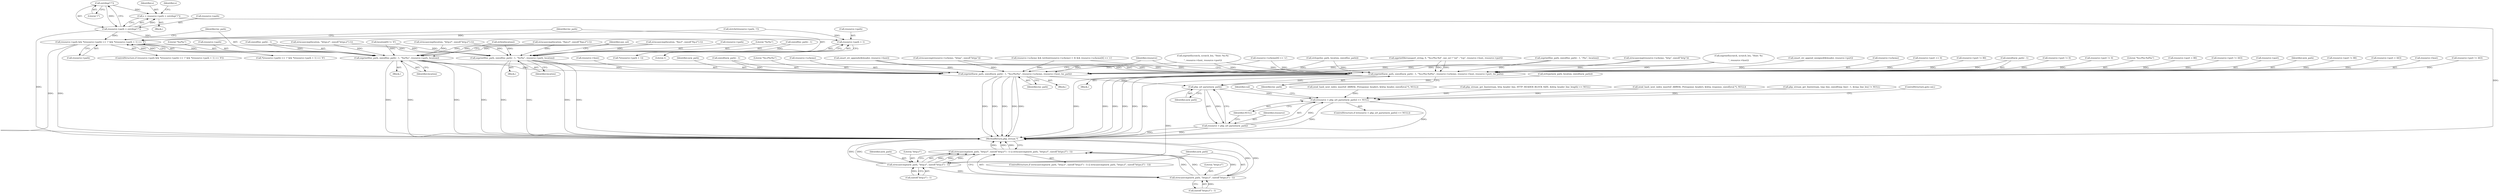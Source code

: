 digraph "0_php-src_523f230c831d7b33353203fa34aee4e92ac12bba@API" {
"1003035" [label="(Call,estrdup(\"/\"))"];
"1003029" [label="(Call,s = resource->path = estrdup(\"/\"))"];
"1003031" [label="(Call,resource->path = estrdup(\"/\"))"];
"1003049" [label="(Call,resource->path && *(resource->path) == '/' && *(resource->path + 1) == '\0')"];
"1003069" [label="(Call,snprintf(loc_path, sizeof(loc_path) - 1, \"%s%s\", resource->path, location))"];
"1003128" [label="(Call,snprintf(new_path, sizeof(new_path) - 1, \"%s://%s:%d%s\", resource->scheme, resource->host, resource->port, loc_path))"];
"1003174" [label="(Call,php_url_parse(new_path))"];
"1003171" [label="(Call,(resource = php_url_parse(new_path)) == NULL)"];
"1003172" [label="(Call,resource = php_url_parse(new_path))"];
"1003216" [label="(Call,strncasecmp(new_path, \"http://\", sizeof(\"http://\") - 1))"];
"1003215" [label="(Call,strncasecmp(new_path, \"http://\", sizeof(\"http://\") - 1) || strncasecmp(new_path, \"https://\", sizeof(\"https://\") - 1))"];
"1003223" [label="(Call,strncasecmp(new_path, \"https://\", sizeof(\"https://\") - 1))"];
"1003147" [label="(Call,snprintf(new_path, sizeof(new_path) - 1, \"%s://%s%s\", resource->scheme, resource->host, loc_path))"];
"1003082" [label="(Call,snprintf(loc_path, sizeof(loc_path) - 1, \"%s/%s\", resource->path, location))"];
"1003062" [label="(Call,resource->path + 1)"];
"1003036" [label="(Literal,\"/\")"];
"1002951" [label="(Call,strlen(location))"];
"1000646" [label="(Call,smart_str_append_unsigned(&header, resource->port))"];
"1000314" [label="(Call,strncasecmp(resource->scheme, \"http\", sizeof(\"http\")))"];
"1002129" [label="(Call,snprintf(scratch, scratch_len, \"Host: %s\r\n\", resource->host))"];
"1003180" [label="(Identifier,val)"];
"1003135" [label="(Call,resource->scheme)"];
"1003223" [label="(Call,strncasecmp(new_path, \"https://\", sizeof(\"https://\") - 1))"];
"1003029" [label="(Call,s = resource->path = estrdup(\"/\"))"];
"1003050" [label="(Call,resource->path)"];
"1003176" [label="(Identifier,NULL)"];
"1003045" [label="(Identifier,s)"];
"1000636" [label="(Call,smart_str_appends(&header, resource->host))"];
"1003048" [label="(ControlStructure,if (resource->path && *(resource->path) == '/' && *(resource->path + 1) == '\0'))"];
"1003069" [label="(Call,snprintf(loc_path, sizeof(loc_path) - 1, \"%s%s\", resource->path, location))"];
"1002881" [label="(Call,zend_hash_next_index_insert(Z_ARRVAL_P(response_header), &http_header, sizeof(zval *), NULL))"];
"1003007" [label="(Call,strrchr(resource->path, '/'))"];
"1003083" [label="(Identifier,loc_path)"];
"1002109" [label="(Call,snprintf(scratch, scratch_len, \"Host: %s:%i\r\n\", resource->host, resource->port))"];
"1003082" [label="(Call,snprintf(loc_path, sizeof(loc_path) - 1, \"%s/%s\", resource->path, location))"];
"1003070" [label="(Identifier,loc_path)"];
"1000431" [label="(Call,resource->port == 0)"];
"1003154" [label="(Call,resource->scheme)"];
"1003122" [label="(Call,resource->port != 80)"];
"1003217" [label="(Identifier,new_path)"];
"1003068" [label="(Block,)"];
"1003149" [label="(Call,sizeof(new_path) - 1)"];
"1003214" [label="(ControlStructure,if (strncasecmp(new_path, \"http://\", sizeof(\"http://\") - 1) || strncasecmp(new_path, \"https://\", sizeof(\"https://\") - 1)))"];
"1003089" [label="(Call,resource->path)"];
"1003216" [label="(Call,strncasecmp(new_path, \"http://\", sizeof(\"http://\") - 1))"];
"1003031" [label="(Call,resource->path = estrdup(\"/\"))"];
"1003160" [label="(Identifier,loc_path)"];
"1000321" [label="(Call,strncasecmp(resource->scheme, \"https\", sizeof(\"https\")))"];
"1000398" [label="(Call,resource->scheme && (strlen(resource->scheme) > 4) && resource->scheme[4] == 's')"];
"1003130" [label="(Call,sizeof(new_path) - 1)"];
"1002971" [label="(Call,strncasecmp(location, \"ftp://\", sizeof(\"ftp://\")-1))"];
"1002677" [label="(Call,php_stream_get_line(stream, http_header_line, HTTP_HEADER_BLOCK_SIZE, &http_header_line_length) == NULL)"];
"1003071" [label="(Call,sizeof(loc_path) - 1)"];
"1002618" [label="(Call,zend_hash_next_index_insert(Z_ARRVAL_P(response_header), &http_response, sizeof(zval *), NULL))"];
"1002438" [label="(Call,php_stream_get_line(stream, tmp_line, sizeof(tmp_line) - 1, &tmp_line_len) != NULL)"];
"1002087" [label="(Call,resource->port != 0)"];
"1002101" [label="(Call,resource->port != 0)"];
"1003081" [label="(Block,)"];
"1003144" [label="(Identifier,loc_path)"];
"1003076" [label="(Call,resource->path)"];
"1003153" [label="(Literal,\"%s://%s%s\")"];
"1003049" [label="(Call,resource->path && *(resource->path) == '/' && *(resource->path + 1) == '\0')"];
"1003134" [label="(Literal,\"%s://%s:%d%s\")"];
"1003218" [label="(Literal,\"http://\")"];
"1002978" [label="(Call,strncasecmp(location, \"ftps://\", sizeof(\"ftps://\")-1))"];
"1003128" [label="(Call,snprintf(new_path, sizeof(new_path) - 1, \"%s://%s:%d%s\", resource->scheme, resource->host, resource->port, loc_path))"];
"1000436" [label="(Call,resource->port = 80)"];
"1003062" [label="(Call,resource->path + 1)"];
"1003032" [label="(Call,resource->path)"];
"1003225" [label="(Literal,\"https://\")"];
"1003088" [label="(Literal,\"%s/%s\")"];
"1002963" [label="(Call,strncasecmp(location, \"https://\", sizeof(\"https://\")-1))"];
"1003114" [label="(Call,resource->port != 443)"];
"1000485" [label="(Call,spprintf(&transport_string, 0, \"%s://%s:%d\", use_ssl ? \"ssl\" : \"tcp\", resource->host, resource->port))"];
"1000409" [label="(Call,resource->scheme[4] == 's')"];
"1003226" [label="(Call,sizeof(\"https://\") - 1)"];
"1003147" [label="(Call,snprintf(new_path, sizeof(new_path) - 1, \"%s://%s%s\", resource->scheme, resource->host, loc_path))"];
"1003146" [label="(Block,)"];
"1003035" [label="(Call,estrdup(\"/\"))"];
"1003141" [label="(Call,resource->port)"];
"1003129" [label="(Identifier,new_path)"];
"1003026" [label="(Block,)"];
"1003178" [label="(ControlStructure,goto out;)"];
"1002096" [label="(Call,resource->port != 80)"];
"1003066" [label="(Literal,1)"];
"1003105" [label="(Call,strlcpy(loc_path, location, sizeof(loc_path)))"];
"1003053" [label="(Call,*(resource->path) == '/' && *(resource->path + 1) == '\0')"];
"1003095" [label="(Call,snprintf(loc_path, sizeof(loc_path) - 1, \"/%s\", location))"];
"1003215" [label="(Call,strncasecmp(new_path, \"http://\", sizeof(\"http://\") - 1) || strncasecmp(new_path, \"https://\", sizeof(\"https://\") - 1))"];
"1000424" [label="(Call,resource->port = 443)"];
"1003163" [label="(Call,strlcpy(new_path, location, sizeof(new_path)))"];
"1003138" [label="(Call,resource->host)"];
"1003127" [label="(Block,)"];
"1003233" [label="(MethodReturn,php_stream *)"];
"1003172" [label="(Call,resource = php_url_parse(new_path))"];
"1002936" [label="(Call,location[0] != '\0')"];
"1003157" [label="(Call,resource->host)"];
"1003173" [label="(Identifier,resource)"];
"1002082" [label="(Call,resource->port != 443)"];
"1003174" [label="(Call,php_url_parse(new_path))"];
"1003079" [label="(Identifier,location)"];
"1003219" [label="(Call,sizeof(\"http://\") - 1)"];
"1003063" [label="(Call,resource->path)"];
"1003224" [label="(Identifier,new_path)"];
"1002955" [label="(Call,strncasecmp(location, \"http://\", sizeof(\"http://\")-1))"];
"1003075" [label="(Literal,\"%s%s\")"];
"1003030" [label="(Identifier,s)"];
"1003113" [label="(Identifier,use_ssl)"];
"1003171" [label="(Call,(resource = php_url_parse(new_path)) == NULL)"];
"1003148" [label="(Identifier,new_path)"];
"1003169" [label="(Identifier,resource)"];
"1003061" [label="(Call,*(resource->path + 1))"];
"1003084" [label="(Call,sizeof(loc_path) - 1)"];
"1003092" [label="(Identifier,location)"];
"1003170" [label="(ControlStructure,if ((resource = php_url_parse(new_path)) == NULL))"];
"1003175" [label="(Identifier,new_path)"];
"1003035" -> "1003031"  [label="AST: "];
"1003035" -> "1003036"  [label="CFG: "];
"1003036" -> "1003035"  [label="AST: "];
"1003031" -> "1003035"  [label="CFG: "];
"1003035" -> "1003029"  [label="DDG: "];
"1003035" -> "1003031"  [label="DDG: "];
"1003029" -> "1003026"  [label="AST: "];
"1003029" -> "1003031"  [label="CFG: "];
"1003030" -> "1003029"  [label="AST: "];
"1003031" -> "1003029"  [label="AST: "];
"1003045" -> "1003029"  [label="CFG: "];
"1003029" -> "1003233"  [label="DDG: "];
"1003031" -> "1003029"  [label="DDG: "];
"1003032" -> "1003031"  [label="AST: "];
"1003031" -> "1003233"  [label="DDG: "];
"1003031" -> "1003049"  [label="DDG: "];
"1003031" -> "1003062"  [label="DDG: "];
"1003049" -> "1003048"  [label="AST: "];
"1003049" -> "1003050"  [label="CFG: "];
"1003049" -> "1003053"  [label="CFG: "];
"1003050" -> "1003049"  [label="AST: "];
"1003053" -> "1003049"  [label="AST: "];
"1003070" -> "1003049"  [label="CFG: "];
"1003083" -> "1003049"  [label="CFG: "];
"1003049" -> "1003233"  [label="DDG: "];
"1003049" -> "1003233"  [label="DDG: "];
"1003007" -> "1003049"  [label="DDG: "];
"1003053" -> "1003049"  [label="DDG: "];
"1003053" -> "1003049"  [label="DDG: "];
"1003049" -> "1003069"  [label="DDG: "];
"1003049" -> "1003082"  [label="DDG: "];
"1003069" -> "1003068"  [label="AST: "];
"1003069" -> "1003079"  [label="CFG: "];
"1003070" -> "1003069"  [label="AST: "];
"1003071" -> "1003069"  [label="AST: "];
"1003075" -> "1003069"  [label="AST: "];
"1003076" -> "1003069"  [label="AST: "];
"1003079" -> "1003069"  [label="AST: "];
"1003113" -> "1003069"  [label="CFG: "];
"1003069" -> "1003233"  [label="DDG: "];
"1003069" -> "1003233"  [label="DDG: "];
"1003069" -> "1003233"  [label="DDG: "];
"1003069" -> "1003233"  [label="DDG: "];
"1003071" -> "1003069"  [label="DDG: "];
"1002936" -> "1003069"  [label="DDG: "];
"1002978" -> "1003069"  [label="DDG: "];
"1002971" -> "1003069"  [label="DDG: "];
"1002955" -> "1003069"  [label="DDG: "];
"1002951" -> "1003069"  [label="DDG: "];
"1002963" -> "1003069"  [label="DDG: "];
"1003069" -> "1003128"  [label="DDG: "];
"1003069" -> "1003147"  [label="DDG: "];
"1003128" -> "1003127"  [label="AST: "];
"1003128" -> "1003144"  [label="CFG: "];
"1003129" -> "1003128"  [label="AST: "];
"1003130" -> "1003128"  [label="AST: "];
"1003134" -> "1003128"  [label="AST: "];
"1003135" -> "1003128"  [label="AST: "];
"1003138" -> "1003128"  [label="AST: "];
"1003141" -> "1003128"  [label="AST: "];
"1003144" -> "1003128"  [label="AST: "];
"1003169" -> "1003128"  [label="CFG: "];
"1003128" -> "1003233"  [label="DDG: "];
"1003128" -> "1003233"  [label="DDG: "];
"1003128" -> "1003233"  [label="DDG: "];
"1003128" -> "1003233"  [label="DDG: "];
"1003128" -> "1003233"  [label="DDG: "];
"1003128" -> "1003233"  [label="DDG: "];
"1003130" -> "1003128"  [label="DDG: "];
"1000314" -> "1003128"  [label="DDG: "];
"1000409" -> "1003128"  [label="DDG: "];
"1000321" -> "1003128"  [label="DDG: "];
"1000398" -> "1003128"  [label="DDG: "];
"1002129" -> "1003128"  [label="DDG: "];
"1000636" -> "1003128"  [label="DDG: "];
"1000485" -> "1003128"  [label="DDG: "];
"1000485" -> "1003128"  [label="DDG: "];
"1002109" -> "1003128"  [label="DDG: "];
"1002109" -> "1003128"  [label="DDG: "];
"1002096" -> "1003128"  [label="DDG: "];
"1000436" -> "1003128"  [label="DDG: "];
"1002101" -> "1003128"  [label="DDG: "];
"1002082" -> "1003128"  [label="DDG: "];
"1002087" -> "1003128"  [label="DDG: "];
"1000424" -> "1003128"  [label="DDG: "];
"1000431" -> "1003128"  [label="DDG: "];
"1003122" -> "1003128"  [label="DDG: "];
"1000646" -> "1003128"  [label="DDG: "];
"1003114" -> "1003128"  [label="DDG: "];
"1003082" -> "1003128"  [label="DDG: "];
"1003105" -> "1003128"  [label="DDG: "];
"1003095" -> "1003128"  [label="DDG: "];
"1003128" -> "1003174"  [label="DDG: "];
"1003174" -> "1003172"  [label="AST: "];
"1003174" -> "1003175"  [label="CFG: "];
"1003175" -> "1003174"  [label="AST: "];
"1003172" -> "1003174"  [label="CFG: "];
"1003174" -> "1003171"  [label="DDG: "];
"1003174" -> "1003172"  [label="DDG: "];
"1003163" -> "1003174"  [label="DDG: "];
"1003147" -> "1003174"  [label="DDG: "];
"1003174" -> "1003216"  [label="DDG: "];
"1003171" -> "1003170"  [label="AST: "];
"1003171" -> "1003176"  [label="CFG: "];
"1003172" -> "1003171"  [label="AST: "];
"1003176" -> "1003171"  [label="AST: "];
"1003178" -> "1003171"  [label="CFG: "];
"1003180" -> "1003171"  [label="CFG: "];
"1003171" -> "1003233"  [label="DDG: "];
"1003171" -> "1003233"  [label="DDG: "];
"1003172" -> "1003171"  [label="DDG: "];
"1002881" -> "1003171"  [label="DDG: "];
"1002618" -> "1003171"  [label="DDG: "];
"1002677" -> "1003171"  [label="DDG: "];
"1002438" -> "1003171"  [label="DDG: "];
"1003173" -> "1003172"  [label="AST: "];
"1003176" -> "1003172"  [label="CFG: "];
"1003172" -> "1003233"  [label="DDG: "];
"1003172" -> "1003233"  [label="DDG: "];
"1003216" -> "1003215"  [label="AST: "];
"1003216" -> "1003219"  [label="CFG: "];
"1003217" -> "1003216"  [label="AST: "];
"1003218" -> "1003216"  [label="AST: "];
"1003219" -> "1003216"  [label="AST: "];
"1003224" -> "1003216"  [label="CFG: "];
"1003215" -> "1003216"  [label="CFG: "];
"1003216" -> "1003233"  [label="DDG: "];
"1003216" -> "1003233"  [label="DDG: "];
"1003216" -> "1003215"  [label="DDG: "];
"1003216" -> "1003215"  [label="DDG: "];
"1003216" -> "1003215"  [label="DDG: "];
"1003219" -> "1003216"  [label="DDG: "];
"1003216" -> "1003223"  [label="DDG: "];
"1003215" -> "1003214"  [label="AST: "];
"1003215" -> "1003223"  [label="CFG: "];
"1003223" -> "1003215"  [label="AST: "];
"1003233" -> "1003215"  [label="CFG: "];
"1003215" -> "1003233"  [label="DDG: "];
"1003215" -> "1003233"  [label="DDG: "];
"1003215" -> "1003233"  [label="DDG: "];
"1003223" -> "1003215"  [label="DDG: "];
"1003223" -> "1003215"  [label="DDG: "];
"1003223" -> "1003215"  [label="DDG: "];
"1003223" -> "1003226"  [label="CFG: "];
"1003224" -> "1003223"  [label="AST: "];
"1003225" -> "1003223"  [label="AST: "];
"1003226" -> "1003223"  [label="AST: "];
"1003223" -> "1003233"  [label="DDG: "];
"1003223" -> "1003233"  [label="DDG: "];
"1003226" -> "1003223"  [label="DDG: "];
"1003147" -> "1003146"  [label="AST: "];
"1003147" -> "1003160"  [label="CFG: "];
"1003148" -> "1003147"  [label="AST: "];
"1003149" -> "1003147"  [label="AST: "];
"1003153" -> "1003147"  [label="AST: "];
"1003154" -> "1003147"  [label="AST: "];
"1003157" -> "1003147"  [label="AST: "];
"1003160" -> "1003147"  [label="AST: "];
"1003169" -> "1003147"  [label="CFG: "];
"1003147" -> "1003233"  [label="DDG: "];
"1003147" -> "1003233"  [label="DDG: "];
"1003147" -> "1003233"  [label="DDG: "];
"1003147" -> "1003233"  [label="DDG: "];
"1003147" -> "1003233"  [label="DDG: "];
"1003149" -> "1003147"  [label="DDG: "];
"1000314" -> "1003147"  [label="DDG: "];
"1000409" -> "1003147"  [label="DDG: "];
"1000321" -> "1003147"  [label="DDG: "];
"1000398" -> "1003147"  [label="DDG: "];
"1002129" -> "1003147"  [label="DDG: "];
"1000636" -> "1003147"  [label="DDG: "];
"1000485" -> "1003147"  [label="DDG: "];
"1002109" -> "1003147"  [label="DDG: "];
"1003082" -> "1003147"  [label="DDG: "];
"1003105" -> "1003147"  [label="DDG: "];
"1003095" -> "1003147"  [label="DDG: "];
"1003082" -> "1003081"  [label="AST: "];
"1003082" -> "1003092"  [label="CFG: "];
"1003083" -> "1003082"  [label="AST: "];
"1003084" -> "1003082"  [label="AST: "];
"1003088" -> "1003082"  [label="AST: "];
"1003089" -> "1003082"  [label="AST: "];
"1003092" -> "1003082"  [label="AST: "];
"1003113" -> "1003082"  [label="CFG: "];
"1003082" -> "1003233"  [label="DDG: "];
"1003082" -> "1003233"  [label="DDG: "];
"1003082" -> "1003233"  [label="DDG: "];
"1003082" -> "1003233"  [label="DDG: "];
"1003084" -> "1003082"  [label="DDG: "];
"1002936" -> "1003082"  [label="DDG: "];
"1002978" -> "1003082"  [label="DDG: "];
"1002971" -> "1003082"  [label="DDG: "];
"1002955" -> "1003082"  [label="DDG: "];
"1002951" -> "1003082"  [label="DDG: "];
"1002963" -> "1003082"  [label="DDG: "];
"1003062" -> "1003061"  [label="AST: "];
"1003062" -> "1003066"  [label="CFG: "];
"1003063" -> "1003062"  [label="AST: "];
"1003066" -> "1003062"  [label="AST: "];
"1003061" -> "1003062"  [label="CFG: "];
"1003007" -> "1003062"  [label="DDG: "];
}
